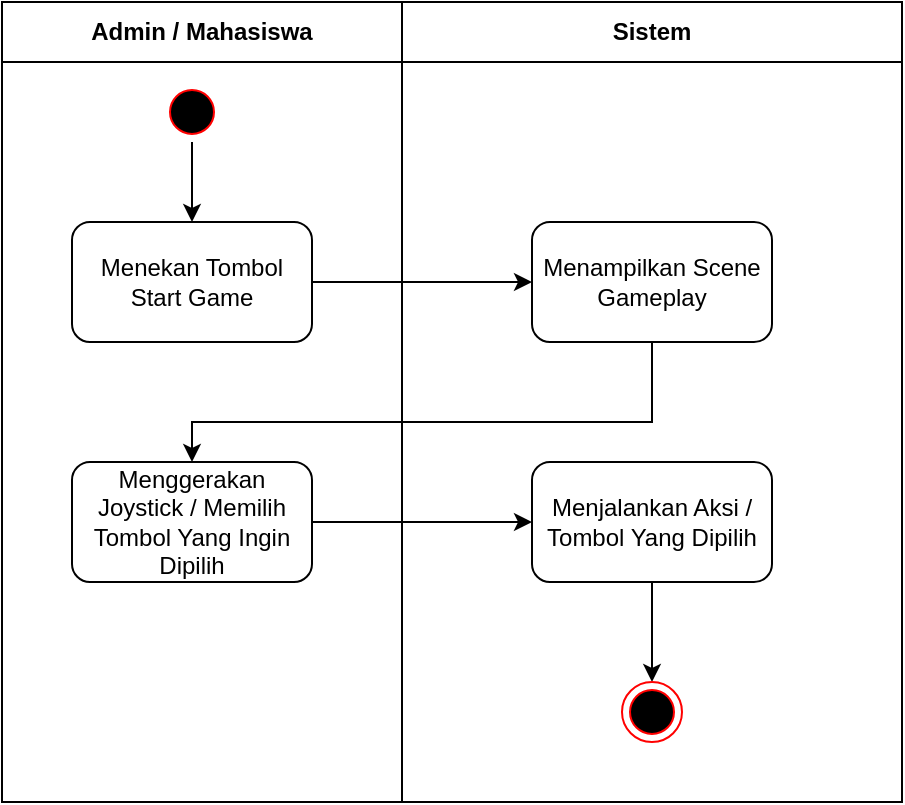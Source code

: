 <mxfile version="24.7.6">
  <diagram name="Halaman-1" id="AOndqH0SW7Roz-42Ylwh">
    <mxGraphModel dx="607" dy="323" grid="1" gridSize="10" guides="1" tooltips="1" connect="1" arrows="1" fold="1" page="1" pageScale="1" pageWidth="827" pageHeight="1169" math="0" shadow="0">
      <root>
        <mxCell id="0" />
        <mxCell id="1" parent="0" />
        <mxCell id="6zPgrm4AGDM5buIm8YUo-1" value="Admin / Mahasiswa" style="swimlane;whiteSpace=wrap;html=1;startSize=30;" parent="1" vertex="1">
          <mxGeometry x="30" y="20" width="200" height="400" as="geometry" />
        </mxCell>
        <mxCell id="6zPgrm4AGDM5buIm8YUo-2" style="edgeStyle=orthogonalEdgeStyle;rounded=0;orthogonalLoop=1;jettySize=auto;html=1;entryX=0.5;entryY=0;entryDx=0;entryDy=0;" parent="6zPgrm4AGDM5buIm8YUo-1" source="6zPgrm4AGDM5buIm8YUo-3" target="015KkxPmyVoNFCjr6EXJ-2" edge="1">
          <mxGeometry relative="1" as="geometry">
            <mxPoint x="95" y="110" as="targetPoint" />
          </mxGeometry>
        </mxCell>
        <mxCell id="6zPgrm4AGDM5buIm8YUo-3" value="" style="ellipse;html=1;shape=startState;fillColor=#000000;strokeColor=#ff0000;" parent="6zPgrm4AGDM5buIm8YUo-1" vertex="1">
          <mxGeometry x="80" y="40" width="30" height="30" as="geometry" />
        </mxCell>
        <mxCell id="015KkxPmyVoNFCjr6EXJ-2" value="Menekan Tombol Start Game" style="whiteSpace=wrap;html=1;rounded=1;" parent="6zPgrm4AGDM5buIm8YUo-1" vertex="1">
          <mxGeometry x="35" y="110" width="120" height="60" as="geometry" />
        </mxCell>
        <mxCell id="5e39fvMcxzuDOB-gWboW-4" value="Menggerakan Joystick / Memilih Tombol Yang Ingin Dipilih" style="whiteSpace=wrap;html=1;rounded=1;" parent="6zPgrm4AGDM5buIm8YUo-1" vertex="1">
          <mxGeometry x="35" y="230" width="120" height="60" as="geometry" />
        </mxCell>
        <mxCell id="6zPgrm4AGDM5buIm8YUo-6" value="Sistem" style="swimlane;whiteSpace=wrap;html=1;startSize=30;" parent="1" vertex="1">
          <mxGeometry x="230" y="20" width="250" height="400" as="geometry" />
        </mxCell>
        <mxCell id="5e39fvMcxzuDOB-gWboW-2" value="Menampilkan Scene Gameplay" style="whiteSpace=wrap;html=1;rounded=1;" parent="6zPgrm4AGDM5buIm8YUo-6" vertex="1">
          <mxGeometry x="65" y="110" width="120" height="60" as="geometry" />
        </mxCell>
        <mxCell id="5e39fvMcxzuDOB-gWboW-11" style="edgeStyle=orthogonalEdgeStyle;rounded=0;orthogonalLoop=1;jettySize=auto;html=1;entryX=0.5;entryY=0;entryDx=0;entryDy=0;" parent="6zPgrm4AGDM5buIm8YUo-6" source="5e39fvMcxzuDOB-gWboW-8" target="5e39fvMcxzuDOB-gWboW-10" edge="1">
          <mxGeometry relative="1" as="geometry" />
        </mxCell>
        <mxCell id="5e39fvMcxzuDOB-gWboW-8" value="Menjalankan Aksi / Tombol Yang Dipilih" style="whiteSpace=wrap;html=1;rounded=1;" parent="6zPgrm4AGDM5buIm8YUo-6" vertex="1">
          <mxGeometry x="65" y="230" width="120" height="60" as="geometry" />
        </mxCell>
        <mxCell id="5e39fvMcxzuDOB-gWboW-10" value="" style="ellipse;html=1;shape=endState;fillColor=#000000;strokeColor=#ff0000;" parent="6zPgrm4AGDM5buIm8YUo-6" vertex="1">
          <mxGeometry x="110" y="340" width="30" height="30" as="geometry" />
        </mxCell>
        <mxCell id="015KkxPmyVoNFCjr6EXJ-26" value="" style="edgeStyle=orthogonalEdgeStyle;rounded=0;orthogonalLoop=1;jettySize=auto;html=1;exitX=1;exitY=0.5;exitDx=0;exitDy=0;entryX=0;entryY=0.5;entryDx=0;entryDy=0;" parent="1" source="015KkxPmyVoNFCjr6EXJ-2" target="5e39fvMcxzuDOB-gWboW-2" edge="1">
          <mxGeometry relative="1" as="geometry">
            <mxPoint x="175" y="182.279" as="sourcePoint" />
            <mxPoint x="300" y="160" as="targetPoint" />
          </mxGeometry>
        </mxCell>
        <mxCell id="5e39fvMcxzuDOB-gWboW-5" style="edgeStyle=orthogonalEdgeStyle;rounded=0;orthogonalLoop=1;jettySize=auto;html=1;entryX=0.5;entryY=0;entryDx=0;entryDy=0;exitX=0.5;exitY=1;exitDx=0;exitDy=0;" parent="1" source="5e39fvMcxzuDOB-gWboW-2" target="5e39fvMcxzuDOB-gWboW-4" edge="1">
          <mxGeometry relative="1" as="geometry">
            <Array as="points">
              <mxPoint x="355" y="230" />
              <mxPoint x="125" y="230" />
            </Array>
          </mxGeometry>
        </mxCell>
        <mxCell id="5e39fvMcxzuDOB-gWboW-9" style="edgeStyle=orthogonalEdgeStyle;rounded=0;orthogonalLoop=1;jettySize=auto;html=1;entryX=0;entryY=0.5;entryDx=0;entryDy=0;" parent="1" source="5e39fvMcxzuDOB-gWboW-4" target="5e39fvMcxzuDOB-gWboW-8" edge="1">
          <mxGeometry relative="1" as="geometry" />
        </mxCell>
      </root>
    </mxGraphModel>
  </diagram>
</mxfile>
